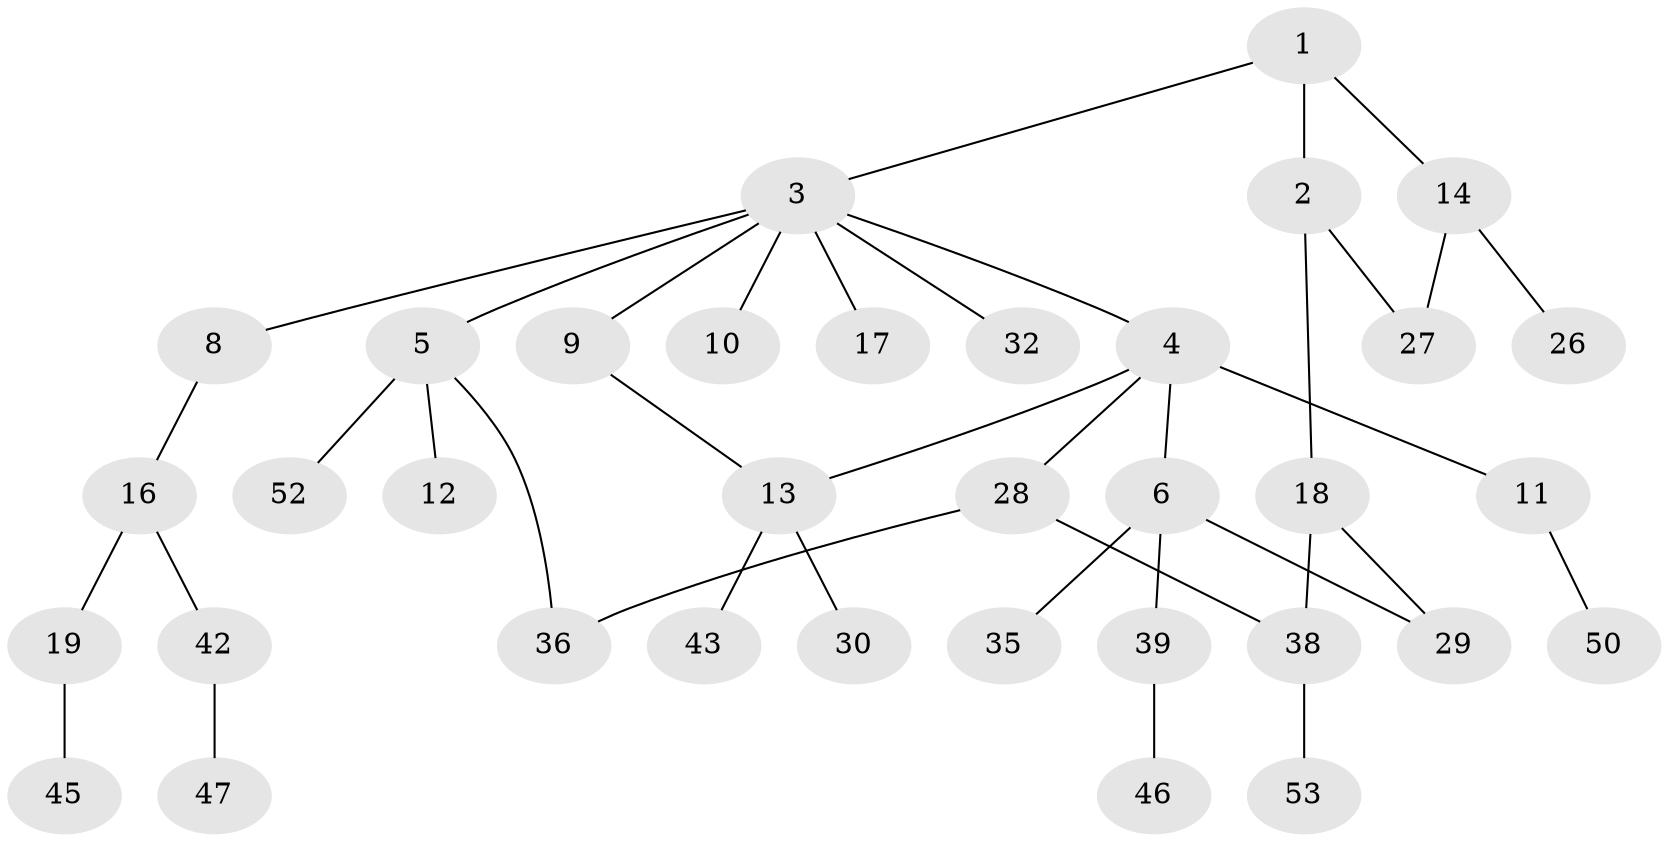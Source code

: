 // Generated by graph-tools (version 1.1) at 2025/23/03/03/25 07:23:30]
// undirected, 35 vertices, 39 edges
graph export_dot {
graph [start="1"]
  node [color=gray90,style=filled];
  1;
  2 [super="+25"];
  3 [super="+7"];
  4 [super="+15"];
  5 [super="+22"];
  6 [super="+24"];
  8 [super="+40"];
  9 [super="+34"];
  10 [super="+21"];
  11 [super="+23"];
  12;
  13 [super="+20"];
  14 [super="+33"];
  16;
  17;
  18 [super="+31"];
  19 [super="+41"];
  26;
  27 [super="+51"];
  28 [super="+44"];
  29;
  30;
  32 [super="+49"];
  35 [super="+37"];
  36 [super="+54"];
  38;
  39;
  42 [super="+48"];
  43;
  45;
  46;
  47;
  50;
  52;
  53;
  1 -- 2;
  1 -- 3;
  1 -- 14;
  2 -- 18;
  2 -- 27;
  3 -- 4;
  3 -- 5;
  3 -- 9;
  3 -- 32;
  3 -- 17;
  3 -- 8;
  3 -- 10;
  4 -- 6;
  4 -- 11;
  4 -- 13;
  4 -- 28;
  5 -- 12;
  5 -- 52;
  5 -- 36;
  6 -- 35;
  6 -- 29;
  6 -- 39;
  8 -- 16;
  9 -- 13;
  11 -- 50;
  13 -- 43;
  13 -- 30;
  14 -- 26;
  14 -- 27;
  16 -- 19;
  16 -- 42;
  18 -- 29;
  18 -- 38;
  19 -- 45;
  28 -- 36;
  28 -- 38;
  38 -- 53;
  39 -- 46;
  42 -- 47;
}
